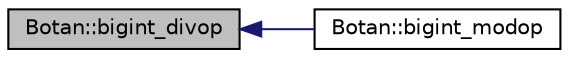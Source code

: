 digraph "Botan::bigint_divop"
{
  edge [fontname="Helvetica",fontsize="10",labelfontname="Helvetica",labelfontsize="10"];
  node [fontname="Helvetica",fontsize="10",shape=record];
  rankdir="LR";
  Node27 [label="Botan::bigint_divop",height=0.2,width=0.4,color="black", fillcolor="grey75", style="filled", fontcolor="black"];
  Node27 -> Node28 [dir="back",color="midnightblue",fontsize="10",style="solid",fontname="Helvetica"];
  Node28 [label="Botan::bigint_modop",height=0.2,width=0.4,color="black", fillcolor="white", style="filled",URL="$namespace_botan.html#acffd94b3a9b524da12c07a88fdda1eb7"];
}
